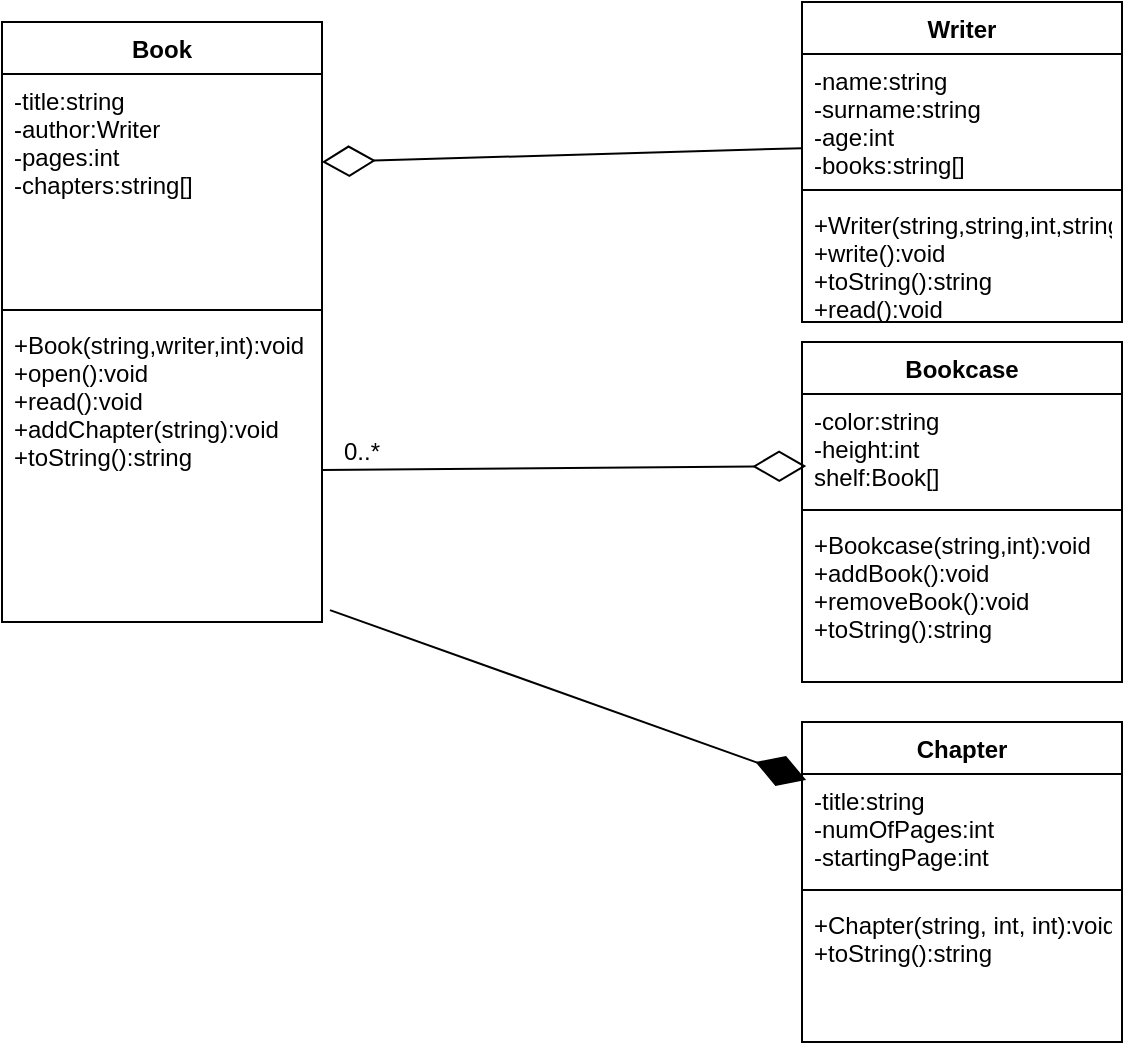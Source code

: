 <mxfile version="15.8.6" type="device"><diagram id="GsbhnfIMr-tB6zbRHli0" name="Page-1"><mxGraphModel dx="868" dy="450" grid="1" gridSize="10" guides="1" tooltips="1" connect="1" arrows="1" fold="1" page="1" pageScale="1" pageWidth="827" pageHeight="1169" math="0" shadow="0"><root><mxCell id="0"/><mxCell id="1" parent="0"/><mxCell id="wZcN2WMWgLk5ugz8M1Gh-1" value="Book" style="swimlane;fontStyle=1;align=center;verticalAlign=top;childLayout=stackLayout;horizontal=1;startSize=26;horizontalStack=0;resizeParent=1;resizeParentMax=0;resizeLast=0;collapsible=1;marginBottom=0;" parent="1" vertex="1"><mxGeometry x="70" y="10" width="160" height="300" as="geometry"/></mxCell><mxCell id="wZcN2WMWgLk5ugz8M1Gh-2" value="-title:string&#10;-author:Writer&#10;-pages:int&#10;-chapters:string[]" style="text;strokeColor=none;fillColor=none;align=left;verticalAlign=top;spacingLeft=4;spacingRight=4;overflow=hidden;rotatable=0;points=[[0,0.5],[1,0.5]];portConstraint=eastwest;" parent="wZcN2WMWgLk5ugz8M1Gh-1" vertex="1"><mxGeometry y="26" width="160" height="114" as="geometry"/></mxCell><mxCell id="wZcN2WMWgLk5ugz8M1Gh-3" value="" style="line;strokeWidth=1;fillColor=none;align=left;verticalAlign=middle;spacingTop=-1;spacingLeft=3;spacingRight=3;rotatable=0;labelPosition=right;points=[];portConstraint=eastwest;" parent="wZcN2WMWgLk5ugz8M1Gh-1" vertex="1"><mxGeometry y="140" width="160" height="8" as="geometry"/></mxCell><mxCell id="wZcN2WMWgLk5ugz8M1Gh-4" value="+Book(string,writer,int):void&#10;+open():void&#10;+read():void&#10;+addChapter(string):void&#10;+toString():string" style="text;strokeColor=none;fillColor=none;align=left;verticalAlign=top;spacingLeft=4;spacingRight=4;overflow=hidden;rotatable=0;points=[[0,0.5],[1,0.5]];portConstraint=eastwest;" parent="wZcN2WMWgLk5ugz8M1Gh-1" vertex="1"><mxGeometry y="148" width="160" height="152" as="geometry"/></mxCell><mxCell id="wZcN2WMWgLk5ugz8M1Gh-5" value="Writer" style="swimlane;fontStyle=1;align=center;verticalAlign=top;childLayout=stackLayout;horizontal=1;startSize=26;horizontalStack=0;resizeParent=1;resizeParentMax=0;resizeLast=0;collapsible=1;marginBottom=0;" parent="1" vertex="1"><mxGeometry x="470" width="160" height="160" as="geometry"/></mxCell><mxCell id="wZcN2WMWgLk5ugz8M1Gh-6" value="-name:string&#10;-surname:string&#10;-age:int&#10;-books:string[]" style="text;strokeColor=none;fillColor=none;align=left;verticalAlign=top;spacingLeft=4;spacingRight=4;overflow=hidden;rotatable=0;points=[[0,0.5],[1,0.5]];portConstraint=eastwest;" parent="wZcN2WMWgLk5ugz8M1Gh-5" vertex="1"><mxGeometry y="26" width="160" height="64" as="geometry"/></mxCell><mxCell id="wZcN2WMWgLk5ugz8M1Gh-7" value="" style="line;strokeWidth=1;fillColor=none;align=left;verticalAlign=middle;spacingTop=-1;spacingLeft=3;spacingRight=3;rotatable=0;labelPosition=right;points=[];portConstraint=eastwest;" parent="wZcN2WMWgLk5ugz8M1Gh-5" vertex="1"><mxGeometry y="90" width="160" height="8" as="geometry"/></mxCell><mxCell id="wZcN2WMWgLk5ugz8M1Gh-8" value="+Writer(string,string,int,string[]):void&#10;+write():void&#10;+toString():string&#10;+read():void&#10;" style="text;strokeColor=none;fillColor=none;align=left;verticalAlign=top;spacingLeft=4;spacingRight=4;overflow=hidden;rotatable=0;points=[[0,0.5],[1,0.5]];portConstraint=eastwest;" parent="wZcN2WMWgLk5ugz8M1Gh-5" vertex="1"><mxGeometry y="98" width="160" height="62" as="geometry"/></mxCell><mxCell id="rzqAcK4zljzXxb0V2H0_-1" value="Bookcase" style="swimlane;fontStyle=1;align=center;verticalAlign=top;childLayout=stackLayout;horizontal=1;startSize=26;horizontalStack=0;resizeParent=1;resizeParentMax=0;resizeLast=0;collapsible=1;marginBottom=0;" parent="1" vertex="1"><mxGeometry x="470" y="170" width="160" height="170" as="geometry"/></mxCell><mxCell id="rzqAcK4zljzXxb0V2H0_-2" value="-color:string&#10;-height:int&#10;shelf:Book[]" style="text;strokeColor=none;fillColor=none;align=left;verticalAlign=top;spacingLeft=4;spacingRight=4;overflow=hidden;rotatable=0;points=[[0,0.5],[1,0.5]];portConstraint=eastwest;" parent="rzqAcK4zljzXxb0V2H0_-1" vertex="1"><mxGeometry y="26" width="160" height="54" as="geometry"/></mxCell><mxCell id="rzqAcK4zljzXxb0V2H0_-3" value="" style="line;strokeWidth=1;fillColor=none;align=left;verticalAlign=middle;spacingTop=-1;spacingLeft=3;spacingRight=3;rotatable=0;labelPosition=right;points=[];portConstraint=eastwest;" parent="rzqAcK4zljzXxb0V2H0_-1" vertex="1"><mxGeometry y="80" width="160" height="8" as="geometry"/></mxCell><mxCell id="rzqAcK4zljzXxb0V2H0_-4" value="+Bookcase(string,int):void&#10;+addBook():void&#10;+removeBook():void&#10;+toString():string" style="text;strokeColor=none;fillColor=none;align=left;verticalAlign=top;spacingLeft=4;spacingRight=4;overflow=hidden;rotatable=0;points=[[0,0.5],[1,0.5]];portConstraint=eastwest;" parent="rzqAcK4zljzXxb0V2H0_-1" vertex="1"><mxGeometry y="88" width="160" height="82" as="geometry"/></mxCell><mxCell id="rzqAcK4zljzXxb0V2H0_-5" value="" style="endArrow=diamondThin;endFill=0;endSize=24;html=1;rounded=0;entryX=0.013;entryY=0.667;entryDx=0;entryDy=0;entryPerimeter=0;exitX=1;exitY=0.5;exitDx=0;exitDy=0;" parent="1" source="wZcN2WMWgLk5ugz8M1Gh-4" target="rzqAcK4zljzXxb0V2H0_-2" edge="1"><mxGeometry width="160" relative="1" as="geometry"><mxPoint x="280" y="282" as="sourcePoint"/><mxPoint x="320" y="290" as="targetPoint"/><Array as="points"/></mxGeometry></mxCell><mxCell id="wZcN2WMWgLk5ugz8M1Gh-13" value="" style="endArrow=diamondThin;endFill=0;endSize=24;html=1;rounded=0;exitX=0;exitY=0.736;exitDx=0;exitDy=0;exitPerimeter=0;entryX=1;entryY=0.386;entryDx=0;entryDy=0;entryPerimeter=0;" parent="1" source="wZcN2WMWgLk5ugz8M1Gh-6" edge="1" target="wZcN2WMWgLk5ugz8M1Gh-2"><mxGeometry width="160" relative="1" as="geometry"><mxPoint x="450" y="120" as="sourcePoint"/><mxPoint x="270" y="121" as="targetPoint"/><Array as="points"/></mxGeometry></mxCell><mxCell id="rzqAcK4zljzXxb0V2H0_-6" value="Chapter" style="swimlane;fontStyle=1;align=center;verticalAlign=top;childLayout=stackLayout;horizontal=1;startSize=26;horizontalStack=0;resizeParent=1;resizeParentMax=0;resizeLast=0;collapsible=1;marginBottom=0;" parent="1" vertex="1"><mxGeometry x="470" y="360" width="160" height="160" as="geometry"/></mxCell><mxCell id="rzqAcK4zljzXxb0V2H0_-7" value="-title:string&#10;-numOfPages:int&#10;-startingPage:int" style="text;strokeColor=none;fillColor=none;align=left;verticalAlign=top;spacingLeft=4;spacingRight=4;overflow=hidden;rotatable=0;points=[[0,0.5],[1,0.5]];portConstraint=eastwest;" parent="rzqAcK4zljzXxb0V2H0_-6" vertex="1"><mxGeometry y="26" width="160" height="54" as="geometry"/></mxCell><mxCell id="rzqAcK4zljzXxb0V2H0_-8" value="" style="line;strokeWidth=1;fillColor=none;align=left;verticalAlign=middle;spacingTop=-1;spacingLeft=3;spacingRight=3;rotatable=0;labelPosition=right;points=[];portConstraint=eastwest;" parent="rzqAcK4zljzXxb0V2H0_-6" vertex="1"><mxGeometry y="80" width="160" height="8" as="geometry"/></mxCell><mxCell id="rzqAcK4zljzXxb0V2H0_-9" value="+Chapter(string, int, int):void&#10;+toString():string" style="text;strokeColor=none;fillColor=none;align=left;verticalAlign=top;spacingLeft=4;spacingRight=4;overflow=hidden;rotatable=0;points=[[0,0.5],[1,0.5]];portConstraint=eastwest;" parent="rzqAcK4zljzXxb0V2H0_-6" vertex="1"><mxGeometry y="88" width="160" height="72" as="geometry"/></mxCell><mxCell id="rzqAcK4zljzXxb0V2H0_-10" value="" style="endArrow=diamondThin;endFill=1;endSize=24;html=1;rounded=0;entryX=0.013;entryY=0.056;entryDx=0;entryDy=0;entryPerimeter=0;exitX=1.025;exitY=0.961;exitDx=0;exitDy=0;exitPerimeter=0;" parent="1" source="wZcN2WMWgLk5ugz8M1Gh-4" target="rzqAcK4zljzXxb0V2H0_-7" edge="1"><mxGeometry width="160" relative="1" as="geometry"><mxPoint x="200" y="290" as="sourcePoint"/><mxPoint x="360" y="290" as="targetPoint"/></mxGeometry></mxCell><mxCell id="VpW5f-h164CB5FWz0oAC-2" value="0..*" style="text;html=1;strokeColor=none;fillColor=none;align=center;verticalAlign=middle;whiteSpace=wrap;rounded=0;" vertex="1" parent="1"><mxGeometry x="220" y="210" width="60" height="30" as="geometry"/></mxCell></root></mxGraphModel></diagram></mxfile>